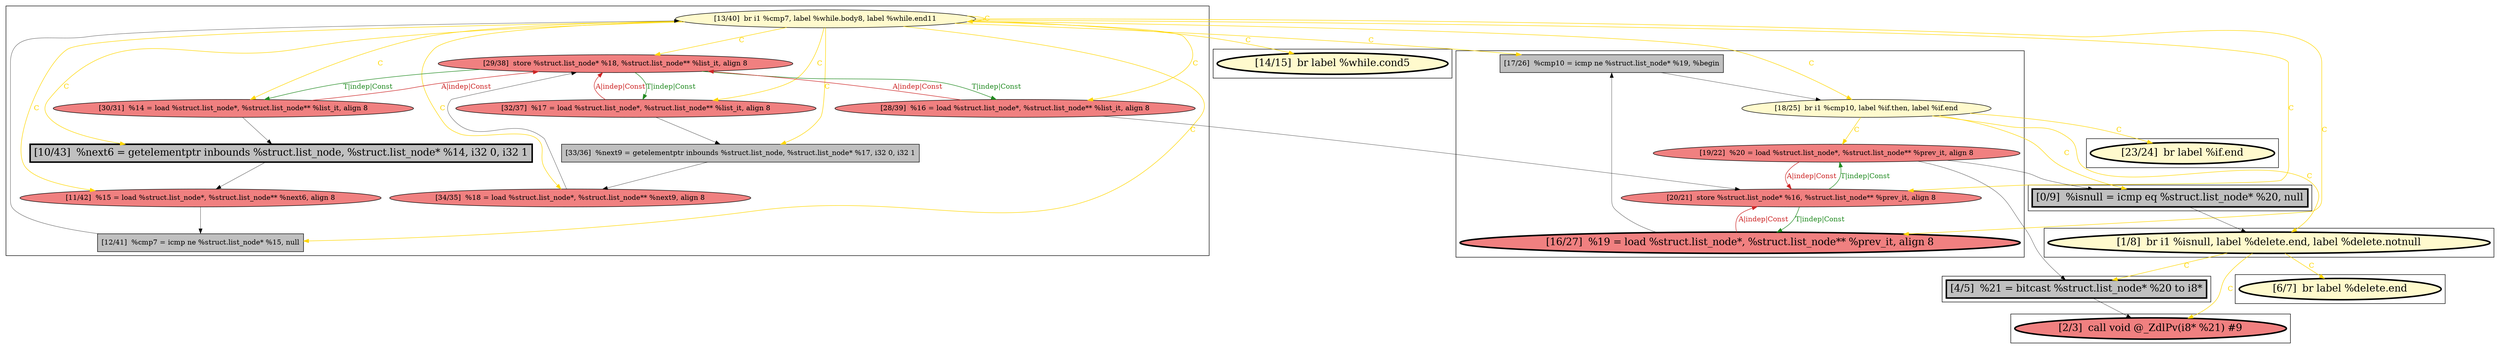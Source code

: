 
digraph G {



node886->node884 [style=solid,color=gold,label="C",penwidth=1.0,fontcolor=gold ]
node886->node879 [style=solid,color=gold,label="C",penwidth=1.0,fontcolor=gold ]
node889->node870 [style=solid,color=gold,label="C",penwidth=1.0,fontcolor=gold ]
node886->node886 [style=solid,color=gold,label="C",penwidth=1.0,fontcolor=gold ]
node886->node881 [style=solid,color=gold,label="C",penwidth=1.0,fontcolor=gold ]
node889->node876 [style=solid,color=gold,label="C",penwidth=1.0,fontcolor=gold ]
node876->node869 [style=solid,color=black,label="",penwidth=0.5,fontcolor=black ]
node886->node890 [style=solid,color=gold,label="C",penwidth=1.0,fontcolor=gold ]
node886->node880 [style=solid,color=gold,label="C",penwidth=1.0,fontcolor=gold ]
node872->node871 [style=solid,color=black,label="",penwidth=0.5,fontcolor=black ]
node888->node889 [style=solid,color=black,label="",penwidth=0.5,fontcolor=black ]
node885->node884 [style=solid,color=firebrick3,label="A|indep|Const",penwidth=1.0,fontcolor=firebrick3 ]
node875->node874 [style=solid,color=forestgreen,label="T|indep|Const",penwidth=1.0,fontcolor=forestgreen ]
node875->node873 [style=solid,color=forestgreen,label="T|indep|Const",penwidth=1.0,fontcolor=forestgreen ]
node878->node884 [style=solid,color=firebrick3,label="A|indep|Const",penwidth=1.0,fontcolor=firebrick3 ]
node873->node888 [style=solid,color=black,label="",penwidth=0.5,fontcolor=black ]
node886->node874 [style=solid,color=gold,label="C",penwidth=1.0,fontcolor=gold ]
node886->node887 [style=solid,color=gold,label="C",penwidth=1.0,fontcolor=gold ]
node880->node884 [style=solid,color=black,label="",penwidth=0.5,fontcolor=black ]
node871->node888 [style=solid,color=gold,label="C",penwidth=1.0,fontcolor=gold ]
node883->node882 [style=solid,color=black,label="",penwidth=0.5,fontcolor=black ]
node871->node877 [style=solid,color=gold,label="C",penwidth=1.0,fontcolor=gold ]
node886->node875 [style=solid,color=gold,label="C",penwidth=1.0,fontcolor=gold ]
node886->node871 [style=solid,color=gold,label="C",penwidth=1.0,fontcolor=gold ]
node873->node876 [style=solid,color=black,label="",penwidth=0.5,fontcolor=black ]
node871->node873 [style=solid,color=gold,label="C",penwidth=1.0,fontcolor=gold ]
node889->node869 [style=solid,color=gold,label="C",penwidth=1.0,fontcolor=gold ]
node886->node872 [style=solid,color=gold,label="C",penwidth=1.0,fontcolor=gold ]
node871->node889 [style=solid,color=gold,label="C",penwidth=1.0,fontcolor=gold ]
node879->node880 [style=solid,color=black,label="",penwidth=0.5,fontcolor=black ]
node884->node878 [style=solid,color=forestgreen,label="T|indep|Const",penwidth=1.0,fontcolor=forestgreen ]
node886->node885 [style=solid,color=gold,label="C",penwidth=1.0,fontcolor=gold ]
node886->node882 [style=solid,color=gold,label="C",penwidth=1.0,fontcolor=gold ]
node885->node879 [style=solid,color=black,label="",penwidth=0.5,fontcolor=black ]
node878->node875 [style=solid,color=black,label="",penwidth=0.5,fontcolor=black ]
node881->node887 [style=solid,color=black,label="",penwidth=0.5,fontcolor=black ]
node874->node872 [style=solid,color=black,label="",penwidth=0.5,fontcolor=black ]
node882->node881 [style=solid,color=black,label="",penwidth=0.5,fontcolor=black ]
node886->node878 [style=solid,color=gold,label="C",penwidth=1.0,fontcolor=gold ]
node883->node884 [style=solid,color=firebrick3,label="A|indep|Const",penwidth=1.0,fontcolor=firebrick3 ]
node884->node883 [style=solid,color=forestgreen,label="T|indep|Const",penwidth=1.0,fontcolor=forestgreen ]
node874->node875 [style=solid,color=firebrick3,label="A|indep|Const",penwidth=1.0,fontcolor=firebrick3 ]
node884->node885 [style=solid,color=forestgreen,label="T|indep|Const",penwidth=1.0,fontcolor=forestgreen ]
node887->node886 [style=solid,color=black,label="",penwidth=0.5,fontcolor=black ]
node873->node875 [style=solid,color=firebrick3,label="A|indep|Const",penwidth=1.0,fontcolor=firebrick3 ]
node886->node883 [style=solid,color=gold,label="C",penwidth=1.0,fontcolor=gold ]


subgraph cluster8 {


node890 [penwidth=3.0,fontsize=20,fillcolor=lemonchiffon,label="[14/15]  br label %while.cond5",shape=ellipse,style=filled ]



}

subgraph cluster7 {


node889 [penwidth=3.0,fontsize=20,fillcolor=lemonchiffon,label="[1/8]  br i1 %isnull, label %delete.end, label %delete.notnull",shape=ellipse,style=filled ]



}

subgraph cluster6 {


node888 [penwidth=3.0,fontsize=20,fillcolor=grey,label="[0/9]  %isnull = icmp eq %struct.list_node* %20, null",shape=rectangle,style=filled ]



}

subgraph cluster0 {


node869 [penwidth=3.0,fontsize=20,fillcolor=lightcoral,label="[2/3]  call void @_ZdlPv(i8* %21) #9",shape=ellipse,style=filled ]



}

subgraph cluster5 {


node887 [fillcolor=grey,label="[12/41]  %cmp7 = icmp ne %struct.list_node* %15, null",shape=rectangle,style=filled ]
node886 [fillcolor=lemonchiffon,label="[13/40]  br i1 %cmp7, label %while.body8, label %while.end11",shape=ellipse,style=filled ]
node885 [fillcolor=lightcoral,label="[32/37]  %17 = load %struct.list_node*, %struct.list_node** %list_it, align 8",shape=ellipse,style=filled ]
node879 [fillcolor=grey,label="[33/36]  %next9 = getelementptr inbounds %struct.list_node, %struct.list_node* %17, i32 0, i32 1",shape=rectangle,style=filled ]
node884 [fillcolor=lightcoral,label="[29/38]  store %struct.list_node* %18, %struct.list_node** %list_it, align 8",shape=ellipse,style=filled ]
node878 [fillcolor=lightcoral,label="[28/39]  %16 = load %struct.list_node*, %struct.list_node** %list_it, align 8",shape=ellipse,style=filled ]
node882 [penwidth=3.0,fontsize=20,fillcolor=grey,label="[10/43]  %next6 = getelementptr inbounds %struct.list_node, %struct.list_node* %14, i32 0, i32 1",shape=rectangle,style=filled ]
node880 [fillcolor=lightcoral,label="[34/35]  %18 = load %struct.list_node*, %struct.list_node** %next9, align 8",shape=ellipse,style=filled ]
node881 [fillcolor=lightcoral,label="[11/42]  %15 = load %struct.list_node*, %struct.list_node** %next6, align 8",shape=ellipse,style=filled ]
node883 [fillcolor=lightcoral,label="[30/31]  %14 = load %struct.list_node*, %struct.list_node** %list_it, align 8",shape=ellipse,style=filled ]



}

subgraph cluster1 {


node870 [penwidth=3.0,fontsize=20,fillcolor=lemonchiffon,label="[6/7]  br label %delete.end",shape=ellipse,style=filled ]



}

subgraph cluster2 {


node875 [fillcolor=lightcoral,label="[20/21]  store %struct.list_node* %16, %struct.list_node** %prev_it, align 8",shape=ellipse,style=filled ]
node873 [fillcolor=lightcoral,label="[19/22]  %20 = load %struct.list_node*, %struct.list_node** %prev_it, align 8",shape=ellipse,style=filled ]
node874 [penwidth=3.0,fontsize=20,fillcolor=lightcoral,label="[16/27]  %19 = load %struct.list_node*, %struct.list_node** %prev_it, align 8",shape=ellipse,style=filled ]
node871 [fillcolor=lemonchiffon,label="[18/25]  br i1 %cmp10, label %if.then, label %if.end",shape=ellipse,style=filled ]
node872 [fillcolor=grey,label="[17/26]  %cmp10 = icmp ne %struct.list_node* %19, %begin",shape=rectangle,style=filled ]



}

subgraph cluster3 {


node876 [penwidth=3.0,fontsize=20,fillcolor=grey,label="[4/5]  %21 = bitcast %struct.list_node* %20 to i8*",shape=rectangle,style=filled ]



}

subgraph cluster4 {


node877 [penwidth=3.0,fontsize=20,fillcolor=lemonchiffon,label="[23/24]  br label %if.end",shape=ellipse,style=filled ]



}

}
